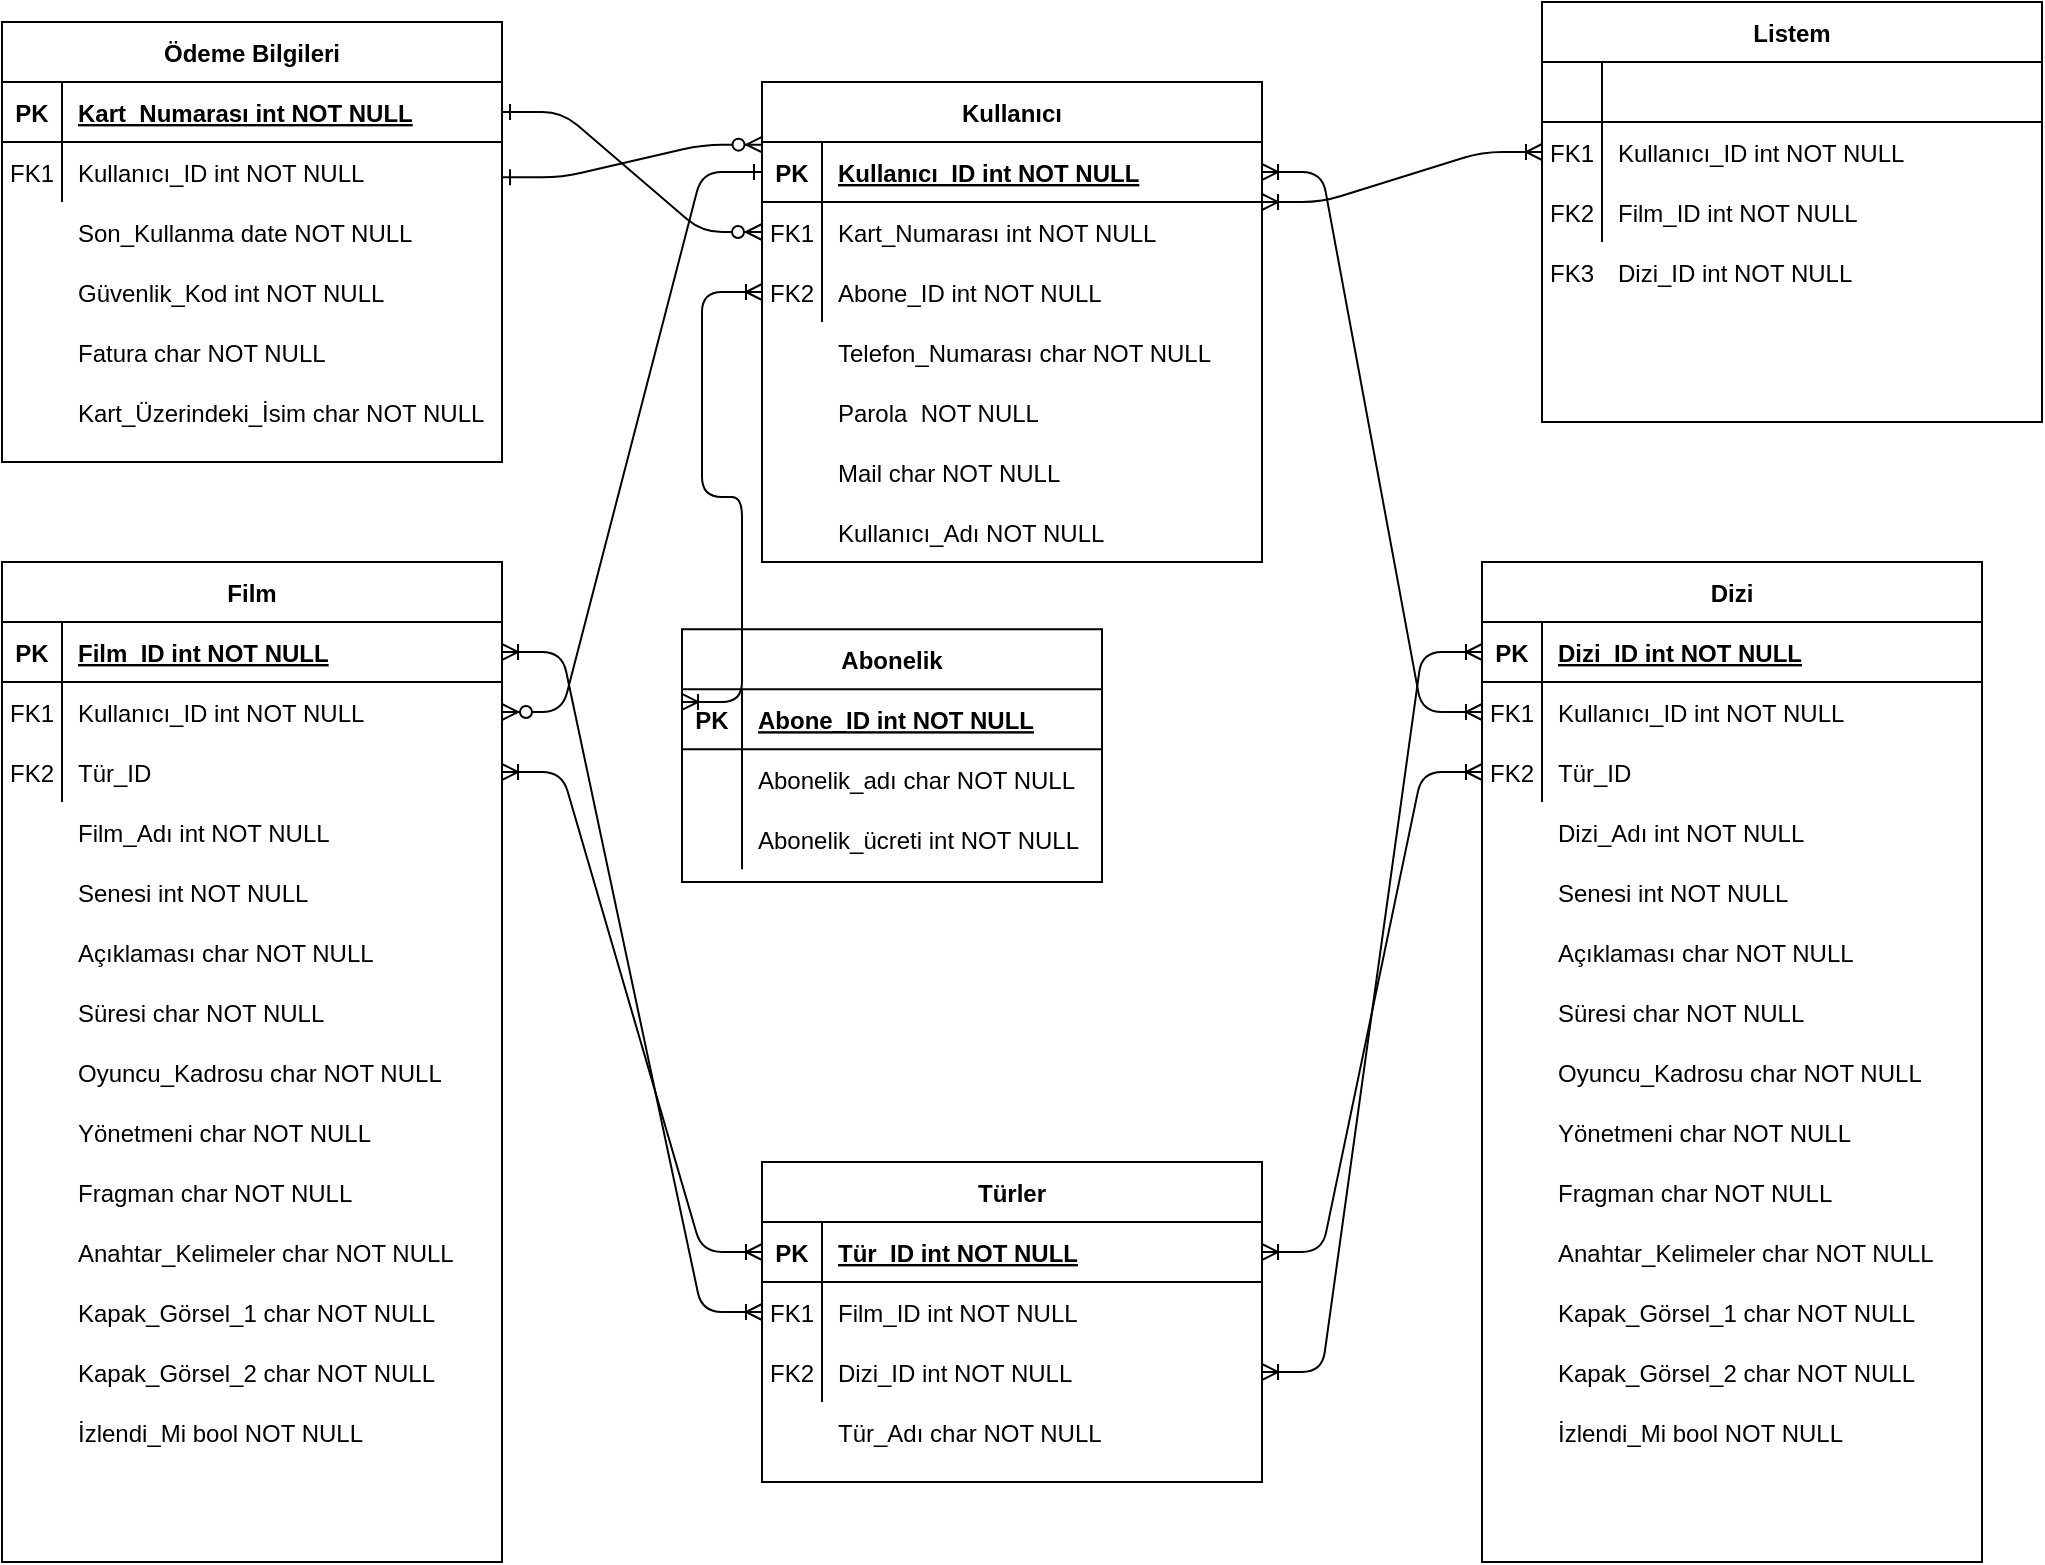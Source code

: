 <mxfile version="14.7.0" type="github">
  <diagram id="R2lEEEUBdFMjLlhIrx00" name="Page-1">
    <mxGraphModel dx="1422" dy="813" grid="1" gridSize="10" guides="1" tooltips="1" connect="1" arrows="1" fold="1" page="1" pageScale="1" pageWidth="850" pageHeight="1100" math="0" shadow="0" extFonts="Permanent Marker^https://fonts.googleapis.com/css?family=Permanent+Marker">
      <root>
        <mxCell id="0" />
        <mxCell id="1" parent="0" />
        <mxCell id="C-vyLk0tnHw3VtMMgP7b-1" value="" style="edgeStyle=entityRelationEdgeStyle;endArrow=ERzeroToMany;startArrow=ERone;endFill=1;startFill=0;" parent="1" source="C-vyLk0tnHw3VtMMgP7b-24" target="C-vyLk0tnHw3VtMMgP7b-6" edge="1">
          <mxGeometry width="100" height="100" relative="1" as="geometry">
            <mxPoint x="310" y="720" as="sourcePoint" />
            <mxPoint x="410" y="620" as="targetPoint" />
          </mxGeometry>
        </mxCell>
        <mxCell id="C-vyLk0tnHw3VtMMgP7b-12" value="" style="edgeStyle=entityRelationEdgeStyle;endArrow=ERzeroToMany;startArrow=ERone;endFill=1;startFill=0;" parent="1" source="C-vyLk0tnHw3VtMMgP7b-3" target="C-vyLk0tnHw3VtMMgP7b-17" edge="1">
          <mxGeometry width="100" height="100" relative="1" as="geometry">
            <mxPoint x="370" y="180" as="sourcePoint" />
            <mxPoint x="430" y="205" as="targetPoint" />
          </mxGeometry>
        </mxCell>
        <mxCell id="C-vyLk0tnHw3VtMMgP7b-2" value="Kullanıcı" style="shape=table;startSize=30;container=1;collapsible=1;childLayout=tableLayout;fixedRows=1;rowLines=0;fontStyle=1;align=center;resizeLast=1;" parent="1" vertex="1">
          <mxGeometry x="420" y="120" width="250" height="240" as="geometry" />
        </mxCell>
        <mxCell id="C-vyLk0tnHw3VtMMgP7b-3" value="" style="shape=partialRectangle;collapsible=0;dropTarget=0;pointerEvents=0;fillColor=none;points=[[0,0.5],[1,0.5]];portConstraint=eastwest;top=0;left=0;right=0;bottom=1;" parent="C-vyLk0tnHw3VtMMgP7b-2" vertex="1">
          <mxGeometry y="30" width="250" height="30" as="geometry" />
        </mxCell>
        <mxCell id="C-vyLk0tnHw3VtMMgP7b-4" value="PK" style="shape=partialRectangle;overflow=hidden;connectable=0;fillColor=none;top=0;left=0;bottom=0;right=0;fontStyle=1;" parent="C-vyLk0tnHw3VtMMgP7b-3" vertex="1">
          <mxGeometry width="30" height="30" as="geometry" />
        </mxCell>
        <mxCell id="C-vyLk0tnHw3VtMMgP7b-5" value="Kullanıcı_ID int NOT NULL" style="shape=partialRectangle;overflow=hidden;connectable=0;fillColor=none;top=0;left=0;bottom=0;right=0;align=left;spacingLeft=6;fontStyle=5;" parent="C-vyLk0tnHw3VtMMgP7b-3" vertex="1">
          <mxGeometry x="30" width="220" height="30" as="geometry" />
        </mxCell>
        <mxCell id="C-vyLk0tnHw3VtMMgP7b-6" value="" style="shape=partialRectangle;collapsible=0;dropTarget=0;pointerEvents=0;fillColor=none;points=[[0,0.5],[1,0.5]];portConstraint=eastwest;top=0;left=0;right=0;bottom=0;" parent="C-vyLk0tnHw3VtMMgP7b-2" vertex="1">
          <mxGeometry y="60" width="250" height="30" as="geometry" />
        </mxCell>
        <mxCell id="C-vyLk0tnHw3VtMMgP7b-7" value="FK1" style="shape=partialRectangle;overflow=hidden;connectable=0;fillColor=none;top=0;left=0;bottom=0;right=0;" parent="C-vyLk0tnHw3VtMMgP7b-6" vertex="1">
          <mxGeometry width="30" height="30" as="geometry" />
        </mxCell>
        <mxCell id="C-vyLk0tnHw3VtMMgP7b-8" value="Kart_Numarası int NOT NULL" style="shape=partialRectangle;overflow=hidden;connectable=0;fillColor=none;top=0;left=0;bottom=0;right=0;align=left;spacingLeft=6;" parent="C-vyLk0tnHw3VtMMgP7b-6" vertex="1">
          <mxGeometry x="30" width="220" height="30" as="geometry" />
        </mxCell>
        <mxCell id="C-vyLk0tnHw3VtMMgP7b-9" value="" style="shape=partialRectangle;collapsible=0;dropTarget=0;pointerEvents=0;fillColor=none;points=[[0,0.5],[1,0.5]];portConstraint=eastwest;top=0;left=0;right=0;bottom=0;" parent="C-vyLk0tnHw3VtMMgP7b-2" vertex="1">
          <mxGeometry y="90" width="250" height="30" as="geometry" />
        </mxCell>
        <mxCell id="C-vyLk0tnHw3VtMMgP7b-10" value="FK2" style="shape=partialRectangle;overflow=hidden;connectable=0;fillColor=none;top=0;left=0;bottom=0;right=0;" parent="C-vyLk0tnHw3VtMMgP7b-9" vertex="1">
          <mxGeometry width="30" height="30" as="geometry" />
        </mxCell>
        <mxCell id="C-vyLk0tnHw3VtMMgP7b-11" value="Abone_ID int NOT NULL" style="shape=partialRectangle;overflow=hidden;connectable=0;fillColor=none;top=0;left=0;bottom=0;right=0;align=left;spacingLeft=6;" parent="C-vyLk0tnHw3VtMMgP7b-9" vertex="1">
          <mxGeometry x="30" width="220" height="30" as="geometry" />
        </mxCell>
        <mxCell id="C-vyLk0tnHw3VtMMgP7b-13" value="Film" style="shape=table;startSize=30;container=1;collapsible=1;childLayout=tableLayout;fixedRows=1;rowLines=0;fontStyle=1;align=center;resizeLast=1;" parent="1" vertex="1">
          <mxGeometry x="40" y="360" width="250" height="500" as="geometry" />
        </mxCell>
        <mxCell id="C-vyLk0tnHw3VtMMgP7b-14" value="" style="shape=partialRectangle;collapsible=0;dropTarget=0;pointerEvents=0;fillColor=none;points=[[0,0.5],[1,0.5]];portConstraint=eastwest;top=0;left=0;right=0;bottom=1;" parent="C-vyLk0tnHw3VtMMgP7b-13" vertex="1">
          <mxGeometry y="30" width="250" height="30" as="geometry" />
        </mxCell>
        <mxCell id="C-vyLk0tnHw3VtMMgP7b-15" value="PK" style="shape=partialRectangle;overflow=hidden;connectable=0;fillColor=none;top=0;left=0;bottom=0;right=0;fontStyle=1;" parent="C-vyLk0tnHw3VtMMgP7b-14" vertex="1">
          <mxGeometry width="30" height="30" as="geometry" />
        </mxCell>
        <mxCell id="C-vyLk0tnHw3VtMMgP7b-16" value="Film_ID int NOT NULL" style="shape=partialRectangle;overflow=hidden;connectable=0;fillColor=none;top=0;left=0;bottom=0;right=0;align=left;spacingLeft=6;fontStyle=5;" parent="C-vyLk0tnHw3VtMMgP7b-14" vertex="1">
          <mxGeometry x="30" width="220" height="30" as="geometry" />
        </mxCell>
        <mxCell id="C-vyLk0tnHw3VtMMgP7b-17" value="" style="shape=partialRectangle;collapsible=0;dropTarget=0;pointerEvents=0;fillColor=none;points=[[0,0.5],[1,0.5]];portConstraint=eastwest;top=0;left=0;right=0;bottom=0;" parent="C-vyLk0tnHw3VtMMgP7b-13" vertex="1">
          <mxGeometry y="60" width="250" height="30" as="geometry" />
        </mxCell>
        <mxCell id="C-vyLk0tnHw3VtMMgP7b-18" value="FK1" style="shape=partialRectangle;overflow=hidden;connectable=0;fillColor=none;top=0;left=0;bottom=0;right=0;" parent="C-vyLk0tnHw3VtMMgP7b-17" vertex="1">
          <mxGeometry width="30" height="30" as="geometry" />
        </mxCell>
        <mxCell id="C-vyLk0tnHw3VtMMgP7b-19" value="Kullanıcı_ID int NOT NULL" style="shape=partialRectangle;overflow=hidden;connectable=0;fillColor=none;top=0;left=0;bottom=0;right=0;align=left;spacingLeft=6;" parent="C-vyLk0tnHw3VtMMgP7b-17" vertex="1">
          <mxGeometry x="30" width="220" height="30" as="geometry" />
        </mxCell>
        <mxCell id="C-vyLk0tnHw3VtMMgP7b-20" value="" style="shape=partialRectangle;collapsible=0;dropTarget=0;pointerEvents=0;fillColor=none;points=[[0,0.5],[1,0.5]];portConstraint=eastwest;top=0;left=0;right=0;bottom=0;" parent="C-vyLk0tnHw3VtMMgP7b-13" vertex="1">
          <mxGeometry y="90" width="250" height="30" as="geometry" />
        </mxCell>
        <mxCell id="C-vyLk0tnHw3VtMMgP7b-21" value="FK2" style="shape=partialRectangle;overflow=hidden;connectable=0;fillColor=none;top=0;left=0;bottom=0;right=0;" parent="C-vyLk0tnHw3VtMMgP7b-20" vertex="1">
          <mxGeometry width="30" height="30" as="geometry" />
        </mxCell>
        <mxCell id="C-vyLk0tnHw3VtMMgP7b-22" value="Tür_ID" style="shape=partialRectangle;overflow=hidden;connectable=0;fillColor=none;top=0;left=0;bottom=0;right=0;align=left;spacingLeft=6;" parent="C-vyLk0tnHw3VtMMgP7b-20" vertex="1">
          <mxGeometry x="30" width="220" height="30" as="geometry" />
        </mxCell>
        <mxCell id="C-vyLk0tnHw3VtMMgP7b-23" value="Ödeme Bilgileri" style="shape=table;startSize=30;container=1;collapsible=1;childLayout=tableLayout;fixedRows=1;rowLines=0;fontStyle=1;align=center;resizeLast=1;" parent="1" vertex="1">
          <mxGeometry x="40" y="90" width="250" height="220" as="geometry" />
        </mxCell>
        <mxCell id="C-vyLk0tnHw3VtMMgP7b-24" value="" style="shape=partialRectangle;collapsible=0;dropTarget=0;pointerEvents=0;fillColor=none;points=[[0,0.5],[1,0.5]];portConstraint=eastwest;top=0;left=0;right=0;bottom=1;" parent="C-vyLk0tnHw3VtMMgP7b-23" vertex="1">
          <mxGeometry y="30" width="250" height="30" as="geometry" />
        </mxCell>
        <mxCell id="C-vyLk0tnHw3VtMMgP7b-25" value="PK" style="shape=partialRectangle;overflow=hidden;connectable=0;fillColor=none;top=0;left=0;bottom=0;right=0;fontStyle=1;" parent="C-vyLk0tnHw3VtMMgP7b-24" vertex="1">
          <mxGeometry width="30" height="30" as="geometry" />
        </mxCell>
        <mxCell id="C-vyLk0tnHw3VtMMgP7b-26" value="Kart_Numarası int NOT NULL " style="shape=partialRectangle;overflow=hidden;connectable=0;fillColor=none;top=0;left=0;bottom=0;right=0;align=left;spacingLeft=6;fontStyle=5;" parent="C-vyLk0tnHw3VtMMgP7b-24" vertex="1">
          <mxGeometry x="30" width="220" height="30" as="geometry" />
        </mxCell>
        <mxCell id="C-vyLk0tnHw3VtMMgP7b-27" value="" style="shape=partialRectangle;collapsible=0;dropTarget=0;pointerEvents=0;fillColor=none;points=[[0,0.5],[1,0.5]];portConstraint=eastwest;top=0;left=0;right=0;bottom=0;" parent="C-vyLk0tnHw3VtMMgP7b-23" vertex="1">
          <mxGeometry y="60" width="250" height="30" as="geometry" />
        </mxCell>
        <mxCell id="C-vyLk0tnHw3VtMMgP7b-28" value="FK1" style="shape=partialRectangle;overflow=hidden;connectable=0;fillColor=none;top=0;left=0;bottom=0;right=0;" parent="C-vyLk0tnHw3VtMMgP7b-27" vertex="1">
          <mxGeometry width="30" height="30" as="geometry" />
        </mxCell>
        <mxCell id="C-vyLk0tnHw3VtMMgP7b-29" value="Kullanıcı_ID int NOT NULL" style="shape=partialRectangle;overflow=hidden;connectable=0;fillColor=none;top=0;left=0;bottom=0;right=0;align=left;spacingLeft=6;" parent="C-vyLk0tnHw3VtMMgP7b-27" vertex="1">
          <mxGeometry x="30" width="220" height="30" as="geometry" />
        </mxCell>
        <mxCell id="daLqd38rNvt9R8TQ8gwx-2" value="Telefon_Numarası char NOT NULL" style="shape=partialRectangle;overflow=hidden;connectable=0;fillColor=none;top=0;left=0;bottom=0;right=0;align=left;spacingLeft=6;" parent="1" vertex="1">
          <mxGeometry x="450" y="240" width="220" height="30" as="geometry" />
        </mxCell>
        <mxCell id="daLqd38rNvt9R8TQ8gwx-3" value="Parola  NOT NULL" style="shape=partialRectangle;overflow=hidden;connectable=0;fillColor=none;top=0;left=0;bottom=0;right=0;align=left;spacingLeft=6;" parent="1" vertex="1">
          <mxGeometry x="450" y="270" width="220" height="30" as="geometry" />
        </mxCell>
        <mxCell id="daLqd38rNvt9R8TQ8gwx-4" value="Mail char NOT NULL" style="shape=partialRectangle;overflow=hidden;connectable=0;fillColor=none;top=0;left=0;bottom=0;right=0;align=left;spacingLeft=6;" parent="1" vertex="1">
          <mxGeometry x="450" y="300" width="220" height="30" as="geometry" />
        </mxCell>
        <mxCell id="daLqd38rNvt9R8TQ8gwx-9" value="" style="shape=partialRectangle;overflow=hidden;connectable=0;fillColor=none;top=0;left=0;bottom=0;right=0;align=left;spacingLeft=6;" parent="1" vertex="1">
          <mxGeometry x="70" y="180" width="220" height="30" as="geometry" />
        </mxCell>
        <mxCell id="daLqd38rNvt9R8TQ8gwx-10" value="Son_Kullanma date NOT NULL" style="shape=partialRectangle;overflow=hidden;connectable=0;fillColor=none;top=0;left=0;bottom=0;right=0;align=left;spacingLeft=6;" parent="1" vertex="1">
          <mxGeometry x="70" y="180" width="220" height="30" as="geometry" />
        </mxCell>
        <mxCell id="daLqd38rNvt9R8TQ8gwx-11" value="Güvenlik_Kod int NOT NULL" style="shape=partialRectangle;overflow=hidden;connectable=0;fillColor=none;top=0;left=0;bottom=0;right=0;align=left;spacingLeft=6;" parent="1" vertex="1">
          <mxGeometry x="70" y="210" width="220" height="30" as="geometry" />
        </mxCell>
        <mxCell id="daLqd38rNvt9R8TQ8gwx-12" value="Fatura char NOT NULL" style="shape=partialRectangle;overflow=hidden;connectable=0;fillColor=none;top=0;left=0;bottom=0;right=0;align=left;spacingLeft=6;" parent="1" vertex="1">
          <mxGeometry x="70" y="240" width="220" height="30" as="geometry" />
        </mxCell>
        <mxCell id="daLqd38rNvt9R8TQ8gwx-20" value="" style="shape=partialRectangle;collapsible=0;dropTarget=0;pointerEvents=0;fillColor=none;points=[[0,0.5],[1,0.5]];portConstraint=eastwest;top=0;left=0;right=0;bottom=0;" parent="1" vertex="1">
          <mxGeometry x="40" y="510" width="250" height="30" as="geometry" />
        </mxCell>
        <mxCell id="daLqd38rNvt9R8TQ8gwx-21" value="" style="shape=partialRectangle;overflow=hidden;connectable=0;fillColor=none;top=0;left=0;bottom=0;right=0;" parent="daLqd38rNvt9R8TQ8gwx-20" vertex="1">
          <mxGeometry width="30" height="30" as="geometry" />
        </mxCell>
        <mxCell id="daLqd38rNvt9R8TQ8gwx-22" value="Senesi int NOT NULL" style="shape=partialRectangle;overflow=hidden;connectable=0;fillColor=none;top=0;left=0;bottom=0;right=0;align=left;spacingLeft=6;" parent="daLqd38rNvt9R8TQ8gwx-20" vertex="1">
          <mxGeometry x="30" width="220" height="30" as="geometry" />
        </mxCell>
        <mxCell id="daLqd38rNvt9R8TQ8gwx-23" value="" style="shape=partialRectangle;collapsible=0;dropTarget=0;pointerEvents=0;fillColor=none;points=[[0,0.5],[1,0.5]];portConstraint=eastwest;top=0;left=0;right=0;bottom=0;" parent="1" vertex="1">
          <mxGeometry x="40" y="540" width="250" height="30" as="geometry" />
        </mxCell>
        <mxCell id="daLqd38rNvt9R8TQ8gwx-24" value="" style="shape=partialRectangle;overflow=hidden;connectable=0;fillColor=none;top=0;left=0;bottom=0;right=0;" parent="daLqd38rNvt9R8TQ8gwx-23" vertex="1">
          <mxGeometry width="30" height="30" as="geometry" />
        </mxCell>
        <mxCell id="daLqd38rNvt9R8TQ8gwx-25" value="Açıklaması char NOT NULL" style="shape=partialRectangle;overflow=hidden;connectable=0;fillColor=none;top=0;left=0;bottom=0;right=0;align=left;spacingLeft=6;" parent="daLqd38rNvt9R8TQ8gwx-23" vertex="1">
          <mxGeometry x="30" width="220" height="30" as="geometry" />
        </mxCell>
        <mxCell id="daLqd38rNvt9R8TQ8gwx-26" value="" style="shape=partialRectangle;collapsible=0;dropTarget=0;pointerEvents=0;fillColor=none;points=[[0,0.5],[1,0.5]];portConstraint=eastwest;top=0;left=0;right=0;bottom=0;" parent="1" vertex="1">
          <mxGeometry x="40" y="570" width="250" height="30" as="geometry" />
        </mxCell>
        <mxCell id="daLqd38rNvt9R8TQ8gwx-27" value="" style="shape=partialRectangle;overflow=hidden;connectable=0;fillColor=none;top=0;left=0;bottom=0;right=0;" parent="daLqd38rNvt9R8TQ8gwx-26" vertex="1">
          <mxGeometry width="30" height="30" as="geometry" />
        </mxCell>
        <mxCell id="daLqd38rNvt9R8TQ8gwx-28" value="Süresi char NOT NULL" style="shape=partialRectangle;overflow=hidden;connectable=0;fillColor=none;top=0;left=0;bottom=0;right=0;align=left;spacingLeft=6;" parent="daLqd38rNvt9R8TQ8gwx-26" vertex="1">
          <mxGeometry x="30" width="220" height="30" as="geometry" />
        </mxCell>
        <mxCell id="daLqd38rNvt9R8TQ8gwx-29" value="" style="shape=partialRectangle;collapsible=0;dropTarget=0;pointerEvents=0;fillColor=none;points=[[0,0.5],[1,0.5]];portConstraint=eastwest;top=0;left=0;right=0;bottom=0;" parent="1" vertex="1">
          <mxGeometry x="40" y="600" width="250" height="30" as="geometry" />
        </mxCell>
        <mxCell id="daLqd38rNvt9R8TQ8gwx-30" value="" style="shape=partialRectangle;overflow=hidden;connectable=0;fillColor=none;top=0;left=0;bottom=0;right=0;" parent="daLqd38rNvt9R8TQ8gwx-29" vertex="1">
          <mxGeometry width="30" height="30" as="geometry" />
        </mxCell>
        <mxCell id="daLqd38rNvt9R8TQ8gwx-31" value="Oyuncu_Kadrosu char NOT NULL" style="shape=partialRectangle;overflow=hidden;connectable=0;fillColor=none;top=0;left=0;bottom=0;right=0;align=left;spacingLeft=6;" parent="daLqd38rNvt9R8TQ8gwx-29" vertex="1">
          <mxGeometry x="30" width="220" height="30" as="geometry" />
        </mxCell>
        <mxCell id="daLqd38rNvt9R8TQ8gwx-32" value="" style="shape=partialRectangle;collapsible=0;dropTarget=0;pointerEvents=0;fillColor=none;points=[[0,0.5],[1,0.5]];portConstraint=eastwest;top=0;left=0;right=0;bottom=0;" parent="1" vertex="1">
          <mxGeometry x="40" y="630" width="250" height="30" as="geometry" />
        </mxCell>
        <mxCell id="daLqd38rNvt9R8TQ8gwx-33" value="" style="shape=partialRectangle;overflow=hidden;connectable=0;fillColor=none;top=0;left=0;bottom=0;right=0;" parent="daLqd38rNvt9R8TQ8gwx-32" vertex="1">
          <mxGeometry width="30" height="30" as="geometry" />
        </mxCell>
        <mxCell id="daLqd38rNvt9R8TQ8gwx-34" value="Yönetmeni char NOT NULL" style="shape=partialRectangle;overflow=hidden;connectable=0;fillColor=none;top=0;left=0;bottom=0;right=0;align=left;spacingLeft=6;" parent="daLqd38rNvt9R8TQ8gwx-32" vertex="1">
          <mxGeometry x="30" width="220" height="30" as="geometry" />
        </mxCell>
        <mxCell id="daLqd38rNvt9R8TQ8gwx-35" value="" style="shape=partialRectangle;collapsible=0;dropTarget=0;pointerEvents=0;fillColor=none;points=[[0,0.5],[1,0.5]];portConstraint=eastwest;top=0;left=0;right=0;bottom=0;" parent="1" vertex="1">
          <mxGeometry x="40" y="660" width="250" height="30" as="geometry" />
        </mxCell>
        <mxCell id="daLqd38rNvt9R8TQ8gwx-36" value="" style="shape=partialRectangle;overflow=hidden;connectable=0;fillColor=none;top=0;left=0;bottom=0;right=0;" parent="daLqd38rNvt9R8TQ8gwx-35" vertex="1">
          <mxGeometry width="30" height="30" as="geometry" />
        </mxCell>
        <mxCell id="daLqd38rNvt9R8TQ8gwx-37" value="Fragman char NOT NULL" style="shape=partialRectangle;overflow=hidden;connectable=0;fillColor=none;top=0;left=0;bottom=0;right=0;align=left;spacingLeft=6;" parent="daLqd38rNvt9R8TQ8gwx-35" vertex="1">
          <mxGeometry x="30" width="220" height="30" as="geometry" />
        </mxCell>
        <mxCell id="daLqd38rNvt9R8TQ8gwx-38" value="" style="shape=partialRectangle;collapsible=0;dropTarget=0;pointerEvents=0;fillColor=none;points=[[0,0.5],[1,0.5]];portConstraint=eastwest;top=0;left=0;right=0;bottom=0;" parent="1" vertex="1">
          <mxGeometry x="40" y="690" width="250" height="30" as="geometry" />
        </mxCell>
        <mxCell id="daLqd38rNvt9R8TQ8gwx-39" value="" style="shape=partialRectangle;overflow=hidden;connectable=0;fillColor=none;top=0;left=0;bottom=0;right=0;" parent="daLqd38rNvt9R8TQ8gwx-38" vertex="1">
          <mxGeometry width="30" height="30" as="geometry" />
        </mxCell>
        <mxCell id="daLqd38rNvt9R8TQ8gwx-40" value="Anahtar_Kelimeler char NOT NULL" style="shape=partialRectangle;overflow=hidden;connectable=0;fillColor=none;top=0;left=0;bottom=0;right=0;align=left;spacingLeft=6;" parent="daLqd38rNvt9R8TQ8gwx-38" vertex="1">
          <mxGeometry x="30" width="220" height="30" as="geometry" />
        </mxCell>
        <mxCell id="daLqd38rNvt9R8TQ8gwx-41" value="" style="shape=partialRectangle;collapsible=0;dropTarget=0;pointerEvents=0;fillColor=none;points=[[0,0.5],[1,0.5]];portConstraint=eastwest;top=0;left=0;right=0;bottom=0;" parent="1" vertex="1">
          <mxGeometry x="40" y="720" width="250" height="30" as="geometry" />
        </mxCell>
        <mxCell id="daLqd38rNvt9R8TQ8gwx-42" value="" style="shape=partialRectangle;overflow=hidden;connectable=0;fillColor=none;top=0;left=0;bottom=0;right=0;" parent="daLqd38rNvt9R8TQ8gwx-41" vertex="1">
          <mxGeometry width="30" height="30" as="geometry" />
        </mxCell>
        <mxCell id="daLqd38rNvt9R8TQ8gwx-43" value="Kapak_Görsel_1 char NOT NULL" style="shape=partialRectangle;overflow=hidden;connectable=0;fillColor=none;top=0;left=0;bottom=0;right=0;align=left;spacingLeft=6;" parent="daLqd38rNvt9R8TQ8gwx-41" vertex="1">
          <mxGeometry x="30" width="220" height="30" as="geometry" />
        </mxCell>
        <mxCell id="daLqd38rNvt9R8TQ8gwx-44" value="" style="shape=partialRectangle;collapsible=0;dropTarget=0;pointerEvents=0;fillColor=none;points=[[0,0.5],[1,0.5]];portConstraint=eastwest;top=0;left=0;right=0;bottom=0;" parent="1" vertex="1">
          <mxGeometry x="40" y="750" width="250" height="30" as="geometry" />
        </mxCell>
        <mxCell id="daLqd38rNvt9R8TQ8gwx-45" value="" style="shape=partialRectangle;overflow=hidden;connectable=0;fillColor=none;top=0;left=0;bottom=0;right=0;" parent="daLqd38rNvt9R8TQ8gwx-44" vertex="1">
          <mxGeometry width="30" height="30" as="geometry" />
        </mxCell>
        <mxCell id="daLqd38rNvt9R8TQ8gwx-46" value="Kapak_Görsel_2 char NOT NULL" style="shape=partialRectangle;overflow=hidden;connectable=0;fillColor=none;top=0;left=0;bottom=0;right=0;align=left;spacingLeft=6;" parent="daLqd38rNvt9R8TQ8gwx-44" vertex="1">
          <mxGeometry x="30" width="220" height="30" as="geometry" />
        </mxCell>
        <mxCell id="daLqd38rNvt9R8TQ8gwx-94" value="" style="edgeStyle=entityRelationEdgeStyle;fontSize=12;html=1;endArrow=ERoneToMany;startArrow=ERoneToMany;entryX=1;entryY=0.5;entryDx=0;entryDy=0;exitX=0;exitY=0.5;exitDx=0;exitDy=0;" parent="1" source="daLqd38rNvt9R8TQ8gwx-117" target="C-vyLk0tnHw3VtMMgP7b-3" edge="1">
          <mxGeometry width="100" height="100" relative="1" as="geometry">
            <mxPoint x="730" y="405" as="sourcePoint" />
            <mxPoint x="740" y="270" as="targetPoint" />
          </mxGeometry>
        </mxCell>
        <mxCell id="daLqd38rNvt9R8TQ8gwx-95" value="Türler" style="shape=table;startSize=30;container=1;collapsible=1;childLayout=tableLayout;fixedRows=1;rowLines=0;fontStyle=1;align=center;resizeLast=1;" parent="1" vertex="1">
          <mxGeometry x="420" y="660" width="250" height="160" as="geometry" />
        </mxCell>
        <mxCell id="daLqd38rNvt9R8TQ8gwx-96" value="" style="shape=partialRectangle;collapsible=0;dropTarget=0;pointerEvents=0;fillColor=none;points=[[0,0.5],[1,0.5]];portConstraint=eastwest;top=0;left=0;right=0;bottom=1;" parent="daLqd38rNvt9R8TQ8gwx-95" vertex="1">
          <mxGeometry y="30" width="250" height="30" as="geometry" />
        </mxCell>
        <mxCell id="daLqd38rNvt9R8TQ8gwx-97" value="PK" style="shape=partialRectangle;overflow=hidden;connectable=0;fillColor=none;top=0;left=0;bottom=0;right=0;fontStyle=1;" parent="daLqd38rNvt9R8TQ8gwx-96" vertex="1">
          <mxGeometry width="30" height="30" as="geometry" />
        </mxCell>
        <mxCell id="daLqd38rNvt9R8TQ8gwx-98" value="Tür_ID int NOT NULL" style="shape=partialRectangle;overflow=hidden;connectable=0;fillColor=none;top=0;left=0;bottom=0;right=0;align=left;spacingLeft=6;fontStyle=5;" parent="daLqd38rNvt9R8TQ8gwx-96" vertex="1">
          <mxGeometry x="30" width="220" height="30" as="geometry" />
        </mxCell>
        <mxCell id="daLqd38rNvt9R8TQ8gwx-99" value="" style="shape=partialRectangle;collapsible=0;dropTarget=0;pointerEvents=0;fillColor=none;points=[[0,0.5],[1,0.5]];portConstraint=eastwest;top=0;left=0;right=0;bottom=0;" parent="daLqd38rNvt9R8TQ8gwx-95" vertex="1">
          <mxGeometry y="60" width="250" height="30" as="geometry" />
        </mxCell>
        <mxCell id="daLqd38rNvt9R8TQ8gwx-100" value="FK1" style="shape=partialRectangle;overflow=hidden;connectable=0;fillColor=none;top=0;left=0;bottom=0;right=0;" parent="daLqd38rNvt9R8TQ8gwx-99" vertex="1">
          <mxGeometry width="30" height="30" as="geometry" />
        </mxCell>
        <mxCell id="daLqd38rNvt9R8TQ8gwx-101" value="Film_ID int NOT NULL" style="shape=partialRectangle;overflow=hidden;connectable=0;fillColor=none;top=0;left=0;bottom=0;right=0;align=left;spacingLeft=6;" parent="daLqd38rNvt9R8TQ8gwx-99" vertex="1">
          <mxGeometry x="30" width="220" height="30" as="geometry" />
        </mxCell>
        <mxCell id="daLqd38rNvt9R8TQ8gwx-102" value="" style="shape=partialRectangle;collapsible=0;dropTarget=0;pointerEvents=0;fillColor=none;points=[[0,0.5],[1,0.5]];portConstraint=eastwest;top=0;left=0;right=0;bottom=0;" parent="daLqd38rNvt9R8TQ8gwx-95" vertex="1">
          <mxGeometry y="90" width="250" height="30" as="geometry" />
        </mxCell>
        <mxCell id="daLqd38rNvt9R8TQ8gwx-103" value="FK2" style="shape=partialRectangle;overflow=hidden;connectable=0;fillColor=none;top=0;left=0;bottom=0;right=0;" parent="daLqd38rNvt9R8TQ8gwx-102" vertex="1">
          <mxGeometry width="30" height="30" as="geometry" />
        </mxCell>
        <mxCell id="daLqd38rNvt9R8TQ8gwx-104" value="Dizi_ID int NOT NULL" style="shape=partialRectangle;overflow=hidden;connectable=0;fillColor=none;top=0;left=0;bottom=0;right=0;align=left;spacingLeft=6;" parent="daLqd38rNvt9R8TQ8gwx-102" vertex="1">
          <mxGeometry x="30" width="220" height="30" as="geometry" />
        </mxCell>
        <mxCell id="daLqd38rNvt9R8TQ8gwx-105" value="" style="shape=partialRectangle;collapsible=0;dropTarget=0;pointerEvents=0;fillColor=none;points=[[0,0.5],[1,0.5]];portConstraint=eastwest;top=0;left=0;right=0;bottom=0;" parent="1" vertex="1">
          <mxGeometry x="40" y="780" width="250" height="30" as="geometry" />
        </mxCell>
        <mxCell id="daLqd38rNvt9R8TQ8gwx-106" value="" style="shape=partialRectangle;overflow=hidden;connectable=0;fillColor=none;top=0;left=0;bottom=0;right=0;" parent="daLqd38rNvt9R8TQ8gwx-105" vertex="1">
          <mxGeometry width="30" height="30" as="geometry" />
        </mxCell>
        <mxCell id="daLqd38rNvt9R8TQ8gwx-107" value="İzlendi_Mi bool NOT NULL" style="shape=partialRectangle;overflow=hidden;connectable=0;fillColor=none;top=0;left=0;bottom=0;right=0;align=left;spacingLeft=6;" parent="daLqd38rNvt9R8TQ8gwx-105" vertex="1">
          <mxGeometry x="30" width="220" height="30" as="geometry" />
        </mxCell>
        <mxCell id="daLqd38rNvt9R8TQ8gwx-112" value="Film_Adı int NOT NULL" style="shape=partialRectangle;overflow=hidden;connectable=0;fillColor=none;top=0;left=0;bottom=0;right=0;align=left;spacingLeft=6;" parent="1" vertex="1">
          <mxGeometry x="70" y="480" width="220" height="30" as="geometry" />
        </mxCell>
        <mxCell id="daLqd38rNvt9R8TQ8gwx-113" value="Dizi" style="shape=table;startSize=30;container=1;collapsible=1;childLayout=tableLayout;fixedRows=1;rowLines=0;fontStyle=1;align=center;resizeLast=1;" parent="1" vertex="1">
          <mxGeometry x="780" y="360" width="250" height="500" as="geometry" />
        </mxCell>
        <mxCell id="daLqd38rNvt9R8TQ8gwx-114" value="" style="shape=partialRectangle;collapsible=0;dropTarget=0;pointerEvents=0;fillColor=none;points=[[0,0.5],[1,0.5]];portConstraint=eastwest;top=0;left=0;right=0;bottom=1;" parent="daLqd38rNvt9R8TQ8gwx-113" vertex="1">
          <mxGeometry y="30" width="250" height="30" as="geometry" />
        </mxCell>
        <mxCell id="daLqd38rNvt9R8TQ8gwx-115" value="PK" style="shape=partialRectangle;overflow=hidden;connectable=0;fillColor=none;top=0;left=0;bottom=0;right=0;fontStyle=1;" parent="daLqd38rNvt9R8TQ8gwx-114" vertex="1">
          <mxGeometry width="30" height="30" as="geometry" />
        </mxCell>
        <mxCell id="daLqd38rNvt9R8TQ8gwx-116" value="Dizi_ID int NOT NULL" style="shape=partialRectangle;overflow=hidden;connectable=0;fillColor=none;top=0;left=0;bottom=0;right=0;align=left;spacingLeft=6;fontStyle=5;" parent="daLqd38rNvt9R8TQ8gwx-114" vertex="1">
          <mxGeometry x="30" width="220" height="30" as="geometry" />
        </mxCell>
        <mxCell id="daLqd38rNvt9R8TQ8gwx-117" value="" style="shape=partialRectangle;collapsible=0;dropTarget=0;pointerEvents=0;fillColor=none;points=[[0,0.5],[1,0.5]];portConstraint=eastwest;top=0;left=0;right=0;bottom=0;" parent="daLqd38rNvt9R8TQ8gwx-113" vertex="1">
          <mxGeometry y="60" width="250" height="30" as="geometry" />
        </mxCell>
        <mxCell id="daLqd38rNvt9R8TQ8gwx-118" value="FK1" style="shape=partialRectangle;overflow=hidden;connectable=0;fillColor=none;top=0;left=0;bottom=0;right=0;" parent="daLqd38rNvt9R8TQ8gwx-117" vertex="1">
          <mxGeometry width="30" height="30" as="geometry" />
        </mxCell>
        <mxCell id="daLqd38rNvt9R8TQ8gwx-119" value="Kullanıcı_ID int NOT NULL" style="shape=partialRectangle;overflow=hidden;connectable=0;fillColor=none;top=0;left=0;bottom=0;right=0;align=left;spacingLeft=6;" parent="daLqd38rNvt9R8TQ8gwx-117" vertex="1">
          <mxGeometry x="30" width="220" height="30" as="geometry" />
        </mxCell>
        <mxCell id="daLqd38rNvt9R8TQ8gwx-120" value="" style="shape=partialRectangle;collapsible=0;dropTarget=0;pointerEvents=0;fillColor=none;points=[[0,0.5],[1,0.5]];portConstraint=eastwest;top=0;left=0;right=0;bottom=0;" parent="daLqd38rNvt9R8TQ8gwx-113" vertex="1">
          <mxGeometry y="90" width="250" height="30" as="geometry" />
        </mxCell>
        <mxCell id="daLqd38rNvt9R8TQ8gwx-121" value="FK2" style="shape=partialRectangle;overflow=hidden;connectable=0;fillColor=none;top=0;left=0;bottom=0;right=0;" parent="daLqd38rNvt9R8TQ8gwx-120" vertex="1">
          <mxGeometry width="30" height="30" as="geometry" />
        </mxCell>
        <mxCell id="daLqd38rNvt9R8TQ8gwx-122" value="Tür_ID" style="shape=partialRectangle;overflow=hidden;connectable=0;fillColor=none;top=0;left=0;bottom=0;right=0;align=left;spacingLeft=6;" parent="daLqd38rNvt9R8TQ8gwx-120" vertex="1">
          <mxGeometry x="30" width="220" height="30" as="geometry" />
        </mxCell>
        <mxCell id="daLqd38rNvt9R8TQ8gwx-123" value="" style="shape=partialRectangle;collapsible=0;dropTarget=0;pointerEvents=0;fillColor=none;points=[[0,0.5],[1,0.5]];portConstraint=eastwest;top=0;left=0;right=0;bottom=0;" parent="1" vertex="1">
          <mxGeometry x="780" y="510" width="250" height="30" as="geometry" />
        </mxCell>
        <mxCell id="daLqd38rNvt9R8TQ8gwx-124" value="" style="shape=partialRectangle;overflow=hidden;connectable=0;fillColor=none;top=0;left=0;bottom=0;right=0;" parent="daLqd38rNvt9R8TQ8gwx-123" vertex="1">
          <mxGeometry width="30" height="30" as="geometry" />
        </mxCell>
        <mxCell id="daLqd38rNvt9R8TQ8gwx-125" value="Senesi int NOT NULL" style="shape=partialRectangle;overflow=hidden;connectable=0;fillColor=none;top=0;left=0;bottom=0;right=0;align=left;spacingLeft=6;" parent="daLqd38rNvt9R8TQ8gwx-123" vertex="1">
          <mxGeometry x="30" width="220" height="30" as="geometry" />
        </mxCell>
        <mxCell id="daLqd38rNvt9R8TQ8gwx-126" value="" style="shape=partialRectangle;collapsible=0;dropTarget=0;pointerEvents=0;fillColor=none;points=[[0,0.5],[1,0.5]];portConstraint=eastwest;top=0;left=0;right=0;bottom=0;" parent="1" vertex="1">
          <mxGeometry x="780" y="540" width="250" height="30" as="geometry" />
        </mxCell>
        <mxCell id="daLqd38rNvt9R8TQ8gwx-127" value="" style="shape=partialRectangle;overflow=hidden;connectable=0;fillColor=none;top=0;left=0;bottom=0;right=0;" parent="daLqd38rNvt9R8TQ8gwx-126" vertex="1">
          <mxGeometry width="30" height="30" as="geometry" />
        </mxCell>
        <mxCell id="daLqd38rNvt9R8TQ8gwx-128" value="Açıklaması char NOT NULL" style="shape=partialRectangle;overflow=hidden;connectable=0;fillColor=none;top=0;left=0;bottom=0;right=0;align=left;spacingLeft=6;" parent="daLqd38rNvt9R8TQ8gwx-126" vertex="1">
          <mxGeometry x="30" width="220" height="30" as="geometry" />
        </mxCell>
        <mxCell id="daLqd38rNvt9R8TQ8gwx-129" value="" style="shape=partialRectangle;collapsible=0;dropTarget=0;pointerEvents=0;fillColor=none;points=[[0,0.5],[1,0.5]];portConstraint=eastwest;top=0;left=0;right=0;bottom=0;" parent="1" vertex="1">
          <mxGeometry x="780" y="570" width="250" height="30" as="geometry" />
        </mxCell>
        <mxCell id="daLqd38rNvt9R8TQ8gwx-130" value="" style="shape=partialRectangle;overflow=hidden;connectable=0;fillColor=none;top=0;left=0;bottom=0;right=0;" parent="daLqd38rNvt9R8TQ8gwx-129" vertex="1">
          <mxGeometry width="30" height="30" as="geometry" />
        </mxCell>
        <mxCell id="daLqd38rNvt9R8TQ8gwx-131" value="Süresi char NOT NULL" style="shape=partialRectangle;overflow=hidden;connectable=0;fillColor=none;top=0;left=0;bottom=0;right=0;align=left;spacingLeft=6;" parent="daLqd38rNvt9R8TQ8gwx-129" vertex="1">
          <mxGeometry x="30" width="220" height="30" as="geometry" />
        </mxCell>
        <mxCell id="daLqd38rNvt9R8TQ8gwx-132" value="" style="shape=partialRectangle;collapsible=0;dropTarget=0;pointerEvents=0;fillColor=none;points=[[0,0.5],[1,0.5]];portConstraint=eastwest;top=0;left=0;right=0;bottom=0;" parent="1" vertex="1">
          <mxGeometry x="780" y="600" width="250" height="30" as="geometry" />
        </mxCell>
        <mxCell id="daLqd38rNvt9R8TQ8gwx-133" value="" style="shape=partialRectangle;overflow=hidden;connectable=0;fillColor=none;top=0;left=0;bottom=0;right=0;" parent="daLqd38rNvt9R8TQ8gwx-132" vertex="1">
          <mxGeometry width="30" height="30" as="geometry" />
        </mxCell>
        <mxCell id="daLqd38rNvt9R8TQ8gwx-134" value="Oyuncu_Kadrosu char NOT NULL" style="shape=partialRectangle;overflow=hidden;connectable=0;fillColor=none;top=0;left=0;bottom=0;right=0;align=left;spacingLeft=6;" parent="daLqd38rNvt9R8TQ8gwx-132" vertex="1">
          <mxGeometry x="30" width="220" height="30" as="geometry" />
        </mxCell>
        <mxCell id="daLqd38rNvt9R8TQ8gwx-135" value="" style="shape=partialRectangle;collapsible=0;dropTarget=0;pointerEvents=0;fillColor=none;points=[[0,0.5],[1,0.5]];portConstraint=eastwest;top=0;left=0;right=0;bottom=0;" parent="1" vertex="1">
          <mxGeometry x="780" y="630" width="250" height="30" as="geometry" />
        </mxCell>
        <mxCell id="daLqd38rNvt9R8TQ8gwx-136" value="" style="shape=partialRectangle;overflow=hidden;connectable=0;fillColor=none;top=0;left=0;bottom=0;right=0;" parent="daLqd38rNvt9R8TQ8gwx-135" vertex="1">
          <mxGeometry width="30" height="30" as="geometry" />
        </mxCell>
        <mxCell id="daLqd38rNvt9R8TQ8gwx-137" value="Yönetmeni char NOT NULL" style="shape=partialRectangle;overflow=hidden;connectable=0;fillColor=none;top=0;left=0;bottom=0;right=0;align=left;spacingLeft=6;" parent="daLqd38rNvt9R8TQ8gwx-135" vertex="1">
          <mxGeometry x="30" width="220" height="30" as="geometry" />
        </mxCell>
        <mxCell id="daLqd38rNvt9R8TQ8gwx-138" value="" style="shape=partialRectangle;collapsible=0;dropTarget=0;pointerEvents=0;fillColor=none;points=[[0,0.5],[1,0.5]];portConstraint=eastwest;top=0;left=0;right=0;bottom=0;" parent="1" vertex="1">
          <mxGeometry x="780" y="660" width="250" height="30" as="geometry" />
        </mxCell>
        <mxCell id="daLqd38rNvt9R8TQ8gwx-139" value="" style="shape=partialRectangle;overflow=hidden;connectable=0;fillColor=none;top=0;left=0;bottom=0;right=0;" parent="daLqd38rNvt9R8TQ8gwx-138" vertex="1">
          <mxGeometry width="30" height="30" as="geometry" />
        </mxCell>
        <mxCell id="daLqd38rNvt9R8TQ8gwx-140" value="Fragman char NOT NULL" style="shape=partialRectangle;overflow=hidden;connectable=0;fillColor=none;top=0;left=0;bottom=0;right=0;align=left;spacingLeft=6;" parent="daLqd38rNvt9R8TQ8gwx-138" vertex="1">
          <mxGeometry x="30" width="220" height="30" as="geometry" />
        </mxCell>
        <mxCell id="daLqd38rNvt9R8TQ8gwx-141" value="" style="shape=partialRectangle;collapsible=0;dropTarget=0;pointerEvents=0;fillColor=none;points=[[0,0.5],[1,0.5]];portConstraint=eastwest;top=0;left=0;right=0;bottom=0;" parent="1" vertex="1">
          <mxGeometry x="780" y="690" width="250" height="30" as="geometry" />
        </mxCell>
        <mxCell id="daLqd38rNvt9R8TQ8gwx-142" value="" style="shape=partialRectangle;overflow=hidden;connectable=0;fillColor=none;top=0;left=0;bottom=0;right=0;" parent="daLqd38rNvt9R8TQ8gwx-141" vertex="1">
          <mxGeometry width="30" height="30" as="geometry" />
        </mxCell>
        <mxCell id="daLqd38rNvt9R8TQ8gwx-143" value="Anahtar_Kelimeler char NOT NULL" style="shape=partialRectangle;overflow=hidden;connectable=0;fillColor=none;top=0;left=0;bottom=0;right=0;align=left;spacingLeft=6;" parent="daLqd38rNvt9R8TQ8gwx-141" vertex="1">
          <mxGeometry x="30" width="220" height="30" as="geometry" />
        </mxCell>
        <mxCell id="daLqd38rNvt9R8TQ8gwx-144" value="" style="shape=partialRectangle;collapsible=0;dropTarget=0;pointerEvents=0;fillColor=none;points=[[0,0.5],[1,0.5]];portConstraint=eastwest;top=0;left=0;right=0;bottom=0;" parent="1" vertex="1">
          <mxGeometry x="780" y="720" width="250" height="30" as="geometry" />
        </mxCell>
        <mxCell id="daLqd38rNvt9R8TQ8gwx-145" value="" style="shape=partialRectangle;overflow=hidden;connectable=0;fillColor=none;top=0;left=0;bottom=0;right=0;" parent="daLqd38rNvt9R8TQ8gwx-144" vertex="1">
          <mxGeometry width="30" height="30" as="geometry" />
        </mxCell>
        <mxCell id="daLqd38rNvt9R8TQ8gwx-146" value="Kapak_Görsel_1 char NOT NULL" style="shape=partialRectangle;overflow=hidden;connectable=0;fillColor=none;top=0;left=0;bottom=0;right=0;align=left;spacingLeft=6;" parent="daLqd38rNvt9R8TQ8gwx-144" vertex="1">
          <mxGeometry x="30" width="220" height="30" as="geometry" />
        </mxCell>
        <mxCell id="daLqd38rNvt9R8TQ8gwx-147" value="" style="shape=partialRectangle;collapsible=0;dropTarget=0;pointerEvents=0;fillColor=none;points=[[0,0.5],[1,0.5]];portConstraint=eastwest;top=0;left=0;right=0;bottom=0;" parent="1" vertex="1">
          <mxGeometry x="780" y="750" width="250" height="30" as="geometry" />
        </mxCell>
        <mxCell id="daLqd38rNvt9R8TQ8gwx-148" value="" style="shape=partialRectangle;overflow=hidden;connectable=0;fillColor=none;top=0;left=0;bottom=0;right=0;" parent="daLqd38rNvt9R8TQ8gwx-147" vertex="1">
          <mxGeometry width="30" height="30" as="geometry" />
        </mxCell>
        <mxCell id="daLqd38rNvt9R8TQ8gwx-149" value="Kapak_Görsel_2 char NOT NULL" style="shape=partialRectangle;overflow=hidden;connectable=0;fillColor=none;top=0;left=0;bottom=0;right=0;align=left;spacingLeft=6;" parent="daLqd38rNvt9R8TQ8gwx-147" vertex="1">
          <mxGeometry x="30" width="220" height="30" as="geometry" />
        </mxCell>
        <mxCell id="daLqd38rNvt9R8TQ8gwx-150" value="" style="shape=partialRectangle;collapsible=0;dropTarget=0;pointerEvents=0;fillColor=none;points=[[0,0.5],[1,0.5]];portConstraint=eastwest;top=0;left=0;right=0;bottom=0;" parent="1" vertex="1">
          <mxGeometry x="780" y="780" width="250" height="30" as="geometry" />
        </mxCell>
        <mxCell id="daLqd38rNvt9R8TQ8gwx-151" value="" style="shape=partialRectangle;overflow=hidden;connectable=0;fillColor=none;top=0;left=0;bottom=0;right=0;" parent="daLqd38rNvt9R8TQ8gwx-150" vertex="1">
          <mxGeometry width="30" height="30" as="geometry" />
        </mxCell>
        <mxCell id="daLqd38rNvt9R8TQ8gwx-152" value="İzlendi_Mi bool NOT NULL" style="shape=partialRectangle;overflow=hidden;connectable=0;fillColor=none;top=0;left=0;bottom=0;right=0;align=left;spacingLeft=6;" parent="daLqd38rNvt9R8TQ8gwx-150" vertex="1">
          <mxGeometry x="30" width="220" height="30" as="geometry" />
        </mxCell>
        <mxCell id="daLqd38rNvt9R8TQ8gwx-153" value="Dizi_Adı int NOT NULL" style="shape=partialRectangle;overflow=hidden;connectable=0;fillColor=none;top=0;left=0;bottom=0;right=0;align=left;spacingLeft=6;" parent="1" vertex="1">
          <mxGeometry x="810" y="480" width="220" height="30" as="geometry" />
        </mxCell>
        <mxCell id="daLqd38rNvt9R8TQ8gwx-154" value="" style="edgeStyle=entityRelationEdgeStyle;fontSize=12;html=1;endArrow=ERoneToMany;startArrow=ERoneToMany;entryX=0;entryY=0.5;entryDx=0;entryDy=0;exitX=1;exitY=0.5;exitDx=0;exitDy=0;" parent="1" source="daLqd38rNvt9R8TQ8gwx-96" target="daLqd38rNvt9R8TQ8gwx-120" edge="1">
          <mxGeometry width="100" height="100" relative="1" as="geometry">
            <mxPoint x="420" y="670" as="sourcePoint" />
            <mxPoint x="520" y="570" as="targetPoint" />
          </mxGeometry>
        </mxCell>
        <mxCell id="daLqd38rNvt9R8TQ8gwx-155" value="" style="edgeStyle=entityRelationEdgeStyle;fontSize=12;html=1;endArrow=ERoneToMany;startArrow=ERoneToMany;exitX=0;exitY=0.5;exitDx=0;exitDy=0;" parent="1" source="daLqd38rNvt9R8TQ8gwx-96" target="C-vyLk0tnHw3VtMMgP7b-20" edge="1">
          <mxGeometry width="100" height="100" relative="1" as="geometry">
            <mxPoint x="680" y="715" as="sourcePoint" />
            <mxPoint x="790" y="475" as="targetPoint" />
          </mxGeometry>
        </mxCell>
        <mxCell id="daLqd38rNvt9R8TQ8gwx-156" value="" style="shape=partialRectangle;collapsible=0;dropTarget=0;pointerEvents=0;fillColor=none;points=[[0,0.5],[1,0.5]];portConstraint=eastwest;top=0;left=0;right=0;bottom=0;" parent="1" vertex="1">
          <mxGeometry x="420" y="780" width="250" height="30" as="geometry" />
        </mxCell>
        <mxCell id="daLqd38rNvt9R8TQ8gwx-157" value="" style="shape=partialRectangle;overflow=hidden;connectable=0;fillColor=none;top=0;left=0;bottom=0;right=0;" parent="daLqd38rNvt9R8TQ8gwx-156" vertex="1">
          <mxGeometry width="30" height="30" as="geometry" />
        </mxCell>
        <mxCell id="daLqd38rNvt9R8TQ8gwx-158" value="Tür_Adı char NOT NULL" style="shape=partialRectangle;overflow=hidden;connectable=0;fillColor=none;top=0;left=0;bottom=0;right=0;align=left;spacingLeft=6;" parent="daLqd38rNvt9R8TQ8gwx-156" vertex="1">
          <mxGeometry x="30" width="220" height="30" as="geometry" />
        </mxCell>
        <mxCell id="daLqd38rNvt9R8TQ8gwx-159" value="" style="edgeStyle=entityRelationEdgeStyle;fontSize=12;html=1;endArrow=ERoneToMany;startArrow=ERoneToMany;exitX=0;exitY=0.5;exitDx=0;exitDy=0;entryX=1;entryY=0.5;entryDx=0;entryDy=0;" parent="1" source="daLqd38rNvt9R8TQ8gwx-99" target="C-vyLk0tnHw3VtMMgP7b-14" edge="1">
          <mxGeometry width="100" height="100" relative="1" as="geometry">
            <mxPoint x="430" y="715" as="sourcePoint" />
            <mxPoint x="300" y="475" as="targetPoint" />
          </mxGeometry>
        </mxCell>
        <mxCell id="daLqd38rNvt9R8TQ8gwx-160" value="" style="edgeStyle=entityRelationEdgeStyle;fontSize=12;html=1;endArrow=ERoneToMany;startArrow=ERoneToMany;exitX=1;exitY=0.5;exitDx=0;exitDy=0;entryX=0;entryY=0.5;entryDx=0;entryDy=0;" parent="1" source="daLqd38rNvt9R8TQ8gwx-102" target="daLqd38rNvt9R8TQ8gwx-114" edge="1">
          <mxGeometry width="100" height="100" relative="1" as="geometry">
            <mxPoint x="430" y="745" as="sourcePoint" />
            <mxPoint x="300" y="415" as="targetPoint" />
          </mxGeometry>
        </mxCell>
        <mxCell id="daLqd38rNvt9R8TQ8gwx-161" value="Listem" style="shape=table;startSize=30;container=1;collapsible=1;childLayout=tableLayout;fixedRows=1;rowLines=0;fontStyle=1;align=center;resizeLast=1;" parent="1" vertex="1">
          <mxGeometry x="810" y="80" width="250" height="210" as="geometry" />
        </mxCell>
        <mxCell id="daLqd38rNvt9R8TQ8gwx-162" value="" style="shape=partialRectangle;collapsible=0;dropTarget=0;pointerEvents=0;fillColor=none;points=[[0,0.5],[1,0.5]];portConstraint=eastwest;top=0;left=0;right=0;bottom=1;" parent="daLqd38rNvt9R8TQ8gwx-161" vertex="1">
          <mxGeometry y="30" width="250" height="30" as="geometry" />
        </mxCell>
        <mxCell id="daLqd38rNvt9R8TQ8gwx-163" value="" style="shape=partialRectangle;overflow=hidden;connectable=0;fillColor=none;top=0;left=0;bottom=0;right=0;fontStyle=1;" parent="daLqd38rNvt9R8TQ8gwx-162" vertex="1">
          <mxGeometry width="30" height="30" as="geometry" />
        </mxCell>
        <mxCell id="daLqd38rNvt9R8TQ8gwx-164" value="" style="shape=partialRectangle;overflow=hidden;connectable=0;fillColor=none;top=0;left=0;bottom=0;right=0;align=left;spacingLeft=6;fontStyle=5;" parent="daLqd38rNvt9R8TQ8gwx-162" vertex="1">
          <mxGeometry x="30" width="220" height="30" as="geometry" />
        </mxCell>
        <mxCell id="daLqd38rNvt9R8TQ8gwx-165" value="" style="shape=partialRectangle;collapsible=0;dropTarget=0;pointerEvents=0;fillColor=none;points=[[0,0.5],[1,0.5]];portConstraint=eastwest;top=0;left=0;right=0;bottom=0;" parent="daLqd38rNvt9R8TQ8gwx-161" vertex="1">
          <mxGeometry y="60" width="250" height="30" as="geometry" />
        </mxCell>
        <mxCell id="daLqd38rNvt9R8TQ8gwx-166" value="FK1" style="shape=partialRectangle;overflow=hidden;connectable=0;fillColor=none;top=0;left=0;bottom=0;right=0;" parent="daLqd38rNvt9R8TQ8gwx-165" vertex="1">
          <mxGeometry width="30" height="30" as="geometry" />
        </mxCell>
        <mxCell id="daLqd38rNvt9R8TQ8gwx-167" value="Kullanıcı_ID int NOT NULL" style="shape=partialRectangle;overflow=hidden;connectable=0;fillColor=none;top=0;left=0;bottom=0;right=0;align=left;spacingLeft=6;" parent="daLqd38rNvt9R8TQ8gwx-165" vertex="1">
          <mxGeometry x="30" width="220" height="30" as="geometry" />
        </mxCell>
        <mxCell id="daLqd38rNvt9R8TQ8gwx-168" value="" style="shape=partialRectangle;collapsible=0;dropTarget=0;pointerEvents=0;fillColor=none;points=[[0,0.5],[1,0.5]];portConstraint=eastwest;top=0;left=0;right=0;bottom=0;" parent="daLqd38rNvt9R8TQ8gwx-161" vertex="1">
          <mxGeometry y="90" width="250" height="30" as="geometry" />
        </mxCell>
        <mxCell id="daLqd38rNvt9R8TQ8gwx-169" value="FK2" style="shape=partialRectangle;overflow=hidden;connectable=0;fillColor=none;top=0;left=0;bottom=0;right=0;" parent="daLqd38rNvt9R8TQ8gwx-168" vertex="1">
          <mxGeometry width="30" height="30" as="geometry" />
        </mxCell>
        <mxCell id="daLqd38rNvt9R8TQ8gwx-170" value="Film_ID int NOT NULL" style="shape=partialRectangle;overflow=hidden;connectable=0;fillColor=none;top=0;left=0;bottom=0;right=0;align=left;spacingLeft=6;" parent="daLqd38rNvt9R8TQ8gwx-168" vertex="1">
          <mxGeometry x="30" width="220" height="30" as="geometry" />
        </mxCell>
        <mxCell id="daLqd38rNvt9R8TQ8gwx-171" value="Dizi_ID int NOT NULL" style="shape=partialRectangle;overflow=hidden;connectable=0;fillColor=none;top=0;left=0;bottom=0;right=0;align=left;spacingLeft=6;" parent="1" vertex="1">
          <mxGeometry x="840" y="200" width="220" height="30" as="geometry" />
        </mxCell>
        <mxCell id="daLqd38rNvt9R8TQ8gwx-172" value="" style="edgeStyle=entityRelationEdgeStyle;fontSize=12;html=1;endArrow=ERoneToMany;startArrow=ERoneToMany;entryX=1;entryY=0.25;entryDx=0;entryDy=0;exitX=0;exitY=0.5;exitDx=0;exitDy=0;" parent="1" source="daLqd38rNvt9R8TQ8gwx-165" target="C-vyLk0tnHw3VtMMgP7b-2" edge="1">
          <mxGeometry width="100" height="100" relative="1" as="geometry">
            <mxPoint x="790" y="445" as="sourcePoint" />
            <mxPoint x="680" y="175" as="targetPoint" />
          </mxGeometry>
        </mxCell>
        <mxCell id="daLqd38rNvt9R8TQ8gwx-173" value="Kart_Üzerindeki_İsim char NOT NULL" style="shape=partialRectangle;overflow=hidden;connectable=0;fillColor=none;top=0;left=0;bottom=0;right=0;align=left;spacingLeft=6;" parent="1" vertex="1">
          <mxGeometry x="70" y="270" width="220" height="30" as="geometry" />
        </mxCell>
        <mxCell id="daLqd38rNvt9R8TQ8gwx-174" value="" style="edgeStyle=entityRelationEdgeStyle;endArrow=ERzeroToMany;startArrow=ERone;endFill=1;startFill=0;exitX=1;exitY=0.589;exitDx=0;exitDy=0;exitPerimeter=0;entryX=0.001;entryY=0.044;entryDx=0;entryDy=0;entryPerimeter=0;" parent="1" source="C-vyLk0tnHw3VtMMgP7b-27" target="C-vyLk0tnHw3VtMMgP7b-3" edge="1">
          <mxGeometry width="100" height="100" relative="1" as="geometry">
            <mxPoint x="300" y="145" as="sourcePoint" />
            <mxPoint x="430" y="205" as="targetPoint" />
          </mxGeometry>
        </mxCell>
        <mxCell id="UDpaHpl1qDnb2rZmwXx7-2" value="FK3" style="shape=partialRectangle;overflow=hidden;connectable=0;fillColor=none;top=0;left=0;bottom=0;right=0;" vertex="1" parent="1">
          <mxGeometry x="810" y="200" width="30" height="30" as="geometry" />
        </mxCell>
        <mxCell id="UDpaHpl1qDnb2rZmwXx7-3" value="Abonelik" style="shape=table;startSize=30;container=1;collapsible=1;childLayout=tableLayout;fixedRows=1;rowLines=0;fontStyle=1;align=center;resizeLast=1;" vertex="1" parent="1">
          <mxGeometry x="380" y="393.6" width="210" height="126.4" as="geometry" />
        </mxCell>
        <mxCell id="UDpaHpl1qDnb2rZmwXx7-4" value="" style="shape=partialRectangle;collapsible=0;dropTarget=0;pointerEvents=0;fillColor=none;points=[[0,0.5],[1,0.5]];portConstraint=eastwest;top=0;left=0;right=0;bottom=1;" vertex="1" parent="UDpaHpl1qDnb2rZmwXx7-3">
          <mxGeometry y="30" width="210" height="30" as="geometry" />
        </mxCell>
        <mxCell id="UDpaHpl1qDnb2rZmwXx7-5" value="PK" style="shape=partialRectangle;overflow=hidden;connectable=0;fillColor=none;top=0;left=0;bottom=0;right=0;fontStyle=1;" vertex="1" parent="UDpaHpl1qDnb2rZmwXx7-4">
          <mxGeometry width="30" height="30" as="geometry" />
        </mxCell>
        <mxCell id="UDpaHpl1qDnb2rZmwXx7-6" value="Abone_ID int NOT NULL" style="shape=partialRectangle;overflow=hidden;connectable=0;fillColor=none;top=0;left=0;bottom=0;right=0;align=left;spacingLeft=6;fontStyle=5;" vertex="1" parent="UDpaHpl1qDnb2rZmwXx7-4">
          <mxGeometry x="30" width="180" height="30" as="geometry" />
        </mxCell>
        <mxCell id="UDpaHpl1qDnb2rZmwXx7-7" value="" style="shape=partialRectangle;collapsible=0;dropTarget=0;pointerEvents=0;fillColor=none;points=[[0,0.5],[1,0.5]];portConstraint=eastwest;top=0;left=0;right=0;bottom=0;" vertex="1" parent="UDpaHpl1qDnb2rZmwXx7-3">
          <mxGeometry y="60" width="210" height="30" as="geometry" />
        </mxCell>
        <mxCell id="UDpaHpl1qDnb2rZmwXx7-8" value="" style="shape=partialRectangle;overflow=hidden;connectable=0;fillColor=none;top=0;left=0;bottom=0;right=0;" vertex="1" parent="UDpaHpl1qDnb2rZmwXx7-7">
          <mxGeometry width="30" height="30" as="geometry" />
        </mxCell>
        <mxCell id="UDpaHpl1qDnb2rZmwXx7-9" value="Abonelik_adı char NOT NULL" style="shape=partialRectangle;overflow=hidden;connectable=0;fillColor=none;top=0;left=0;bottom=0;right=0;align=left;spacingLeft=6;" vertex="1" parent="UDpaHpl1qDnb2rZmwXx7-7">
          <mxGeometry x="30" width="180" height="30" as="geometry" />
        </mxCell>
        <mxCell id="UDpaHpl1qDnb2rZmwXx7-10" value="" style="shape=partialRectangle;collapsible=0;dropTarget=0;pointerEvents=0;fillColor=none;points=[[0,0.5],[1,0.5]];portConstraint=eastwest;top=0;left=0;right=0;bottom=0;" vertex="1" parent="UDpaHpl1qDnb2rZmwXx7-3">
          <mxGeometry y="90" width="210" height="30" as="geometry" />
        </mxCell>
        <mxCell id="UDpaHpl1qDnb2rZmwXx7-11" value="" style="shape=partialRectangle;overflow=hidden;connectable=0;fillColor=none;top=0;left=0;bottom=0;right=0;" vertex="1" parent="UDpaHpl1qDnb2rZmwXx7-10">
          <mxGeometry width="30" height="30" as="geometry" />
        </mxCell>
        <mxCell id="UDpaHpl1qDnb2rZmwXx7-12" value="Abonelik_ücreti int NOT NULL" style="shape=partialRectangle;overflow=hidden;connectable=0;fillColor=none;top=0;left=0;bottom=0;right=0;align=left;spacingLeft=6;" vertex="1" parent="UDpaHpl1qDnb2rZmwXx7-10">
          <mxGeometry x="30" width="180" height="30" as="geometry" />
        </mxCell>
        <mxCell id="UDpaHpl1qDnb2rZmwXx7-13" value="" style="edgeStyle=entityRelationEdgeStyle;fontSize=12;html=1;endArrow=ERoneToMany;startArrow=ERoneToMany;exitX=0;exitY=0.5;exitDx=0;exitDy=0;entryX=0;entryY=0.213;entryDx=0;entryDy=0;entryPerimeter=0;" edge="1" parent="1" source="C-vyLk0tnHw3VtMMgP7b-9" target="UDpaHpl1qDnb2rZmwXx7-4">
          <mxGeometry width="100" height="100" relative="1" as="geometry">
            <mxPoint x="790" y="445" as="sourcePoint" />
            <mxPoint x="370" y="439" as="targetPoint" />
          </mxGeometry>
        </mxCell>
        <mxCell id="UDpaHpl1qDnb2rZmwXx7-14" value="Kullanıcı_Adı NOT NULL" style="shape=partialRectangle;overflow=hidden;connectable=0;fillColor=none;top=0;left=0;bottom=0;right=0;align=left;spacingLeft=6;" vertex="1" parent="1">
          <mxGeometry x="450" y="330" width="220" height="30" as="geometry" />
        </mxCell>
      </root>
    </mxGraphModel>
  </diagram>
</mxfile>
